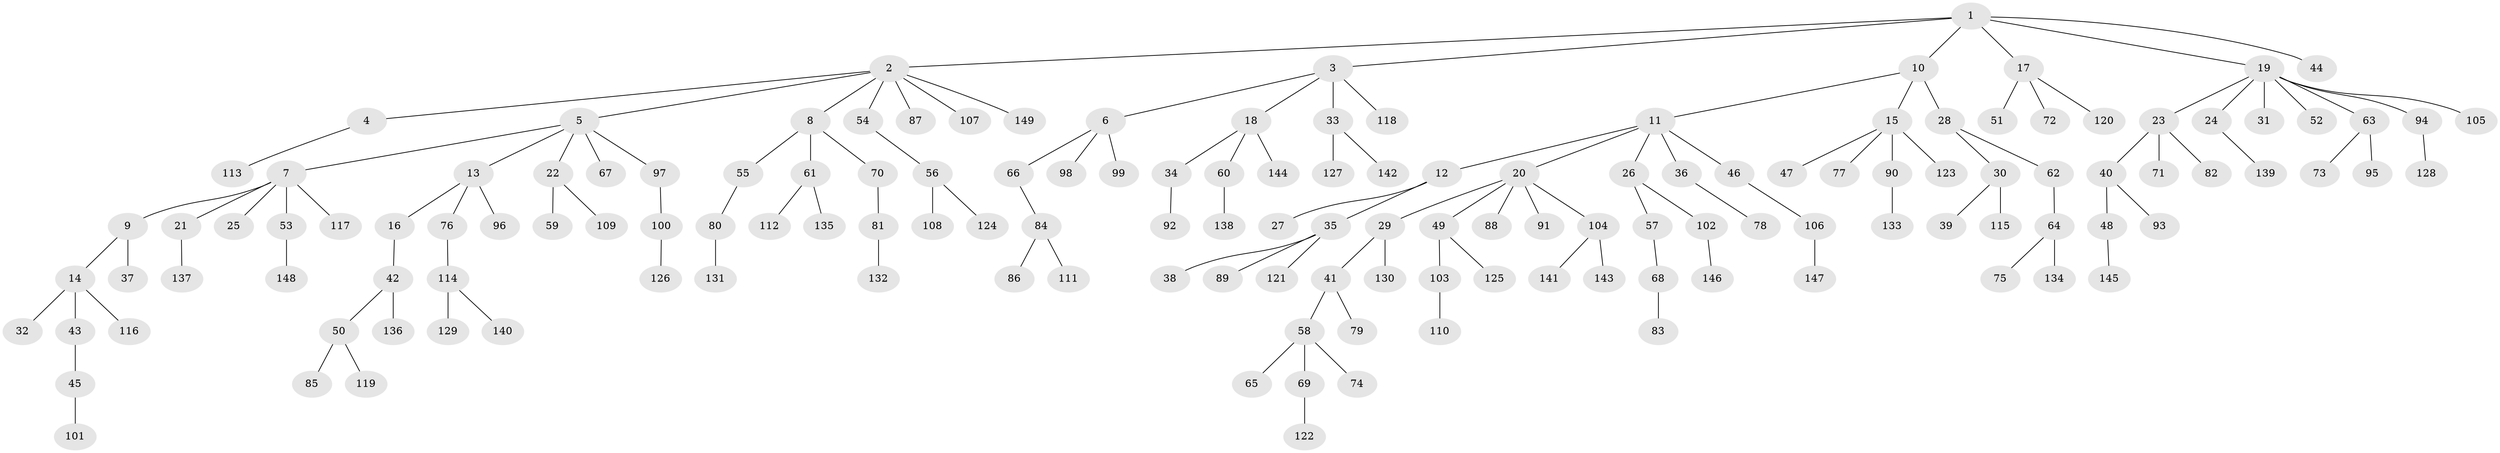 // Generated by graph-tools (version 1.1) at 2025/02/03/09/25 03:02:27]
// undirected, 149 vertices, 148 edges
graph export_dot {
graph [start="1"]
  node [color=gray90,style=filled];
  1;
  2;
  3;
  4;
  5;
  6;
  7;
  8;
  9;
  10;
  11;
  12;
  13;
  14;
  15;
  16;
  17;
  18;
  19;
  20;
  21;
  22;
  23;
  24;
  25;
  26;
  27;
  28;
  29;
  30;
  31;
  32;
  33;
  34;
  35;
  36;
  37;
  38;
  39;
  40;
  41;
  42;
  43;
  44;
  45;
  46;
  47;
  48;
  49;
  50;
  51;
  52;
  53;
  54;
  55;
  56;
  57;
  58;
  59;
  60;
  61;
  62;
  63;
  64;
  65;
  66;
  67;
  68;
  69;
  70;
  71;
  72;
  73;
  74;
  75;
  76;
  77;
  78;
  79;
  80;
  81;
  82;
  83;
  84;
  85;
  86;
  87;
  88;
  89;
  90;
  91;
  92;
  93;
  94;
  95;
  96;
  97;
  98;
  99;
  100;
  101;
  102;
  103;
  104;
  105;
  106;
  107;
  108;
  109;
  110;
  111;
  112;
  113;
  114;
  115;
  116;
  117;
  118;
  119;
  120;
  121;
  122;
  123;
  124;
  125;
  126;
  127;
  128;
  129;
  130;
  131;
  132;
  133;
  134;
  135;
  136;
  137;
  138;
  139;
  140;
  141;
  142;
  143;
  144;
  145;
  146;
  147;
  148;
  149;
  1 -- 2;
  1 -- 3;
  1 -- 10;
  1 -- 17;
  1 -- 19;
  1 -- 44;
  2 -- 4;
  2 -- 5;
  2 -- 8;
  2 -- 54;
  2 -- 87;
  2 -- 107;
  2 -- 149;
  3 -- 6;
  3 -- 18;
  3 -- 33;
  3 -- 118;
  4 -- 113;
  5 -- 7;
  5 -- 13;
  5 -- 22;
  5 -- 67;
  5 -- 97;
  6 -- 66;
  6 -- 98;
  6 -- 99;
  7 -- 9;
  7 -- 21;
  7 -- 25;
  7 -- 53;
  7 -- 117;
  8 -- 55;
  8 -- 61;
  8 -- 70;
  9 -- 14;
  9 -- 37;
  10 -- 11;
  10 -- 15;
  10 -- 28;
  11 -- 12;
  11 -- 20;
  11 -- 26;
  11 -- 36;
  11 -- 46;
  12 -- 27;
  12 -- 35;
  13 -- 16;
  13 -- 76;
  13 -- 96;
  14 -- 32;
  14 -- 43;
  14 -- 116;
  15 -- 47;
  15 -- 77;
  15 -- 90;
  15 -- 123;
  16 -- 42;
  17 -- 51;
  17 -- 72;
  17 -- 120;
  18 -- 34;
  18 -- 60;
  18 -- 144;
  19 -- 23;
  19 -- 24;
  19 -- 31;
  19 -- 52;
  19 -- 63;
  19 -- 94;
  19 -- 105;
  20 -- 29;
  20 -- 49;
  20 -- 88;
  20 -- 91;
  20 -- 104;
  21 -- 137;
  22 -- 59;
  22 -- 109;
  23 -- 40;
  23 -- 71;
  23 -- 82;
  24 -- 139;
  26 -- 57;
  26 -- 102;
  28 -- 30;
  28 -- 62;
  29 -- 41;
  29 -- 130;
  30 -- 39;
  30 -- 115;
  33 -- 127;
  33 -- 142;
  34 -- 92;
  35 -- 38;
  35 -- 89;
  35 -- 121;
  36 -- 78;
  40 -- 48;
  40 -- 93;
  41 -- 58;
  41 -- 79;
  42 -- 50;
  42 -- 136;
  43 -- 45;
  45 -- 101;
  46 -- 106;
  48 -- 145;
  49 -- 103;
  49 -- 125;
  50 -- 85;
  50 -- 119;
  53 -- 148;
  54 -- 56;
  55 -- 80;
  56 -- 108;
  56 -- 124;
  57 -- 68;
  58 -- 65;
  58 -- 69;
  58 -- 74;
  60 -- 138;
  61 -- 112;
  61 -- 135;
  62 -- 64;
  63 -- 73;
  63 -- 95;
  64 -- 75;
  64 -- 134;
  66 -- 84;
  68 -- 83;
  69 -- 122;
  70 -- 81;
  76 -- 114;
  80 -- 131;
  81 -- 132;
  84 -- 86;
  84 -- 111;
  90 -- 133;
  94 -- 128;
  97 -- 100;
  100 -- 126;
  102 -- 146;
  103 -- 110;
  104 -- 141;
  104 -- 143;
  106 -- 147;
  114 -- 129;
  114 -- 140;
}
